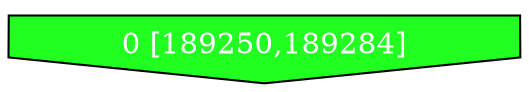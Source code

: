 diGraph libnss3{
	libnss3_0  [style=filled fillcolor="#20FF20" fontcolor="#ffffff" shape=invhouse label="0 [189250,189284]"]


}
